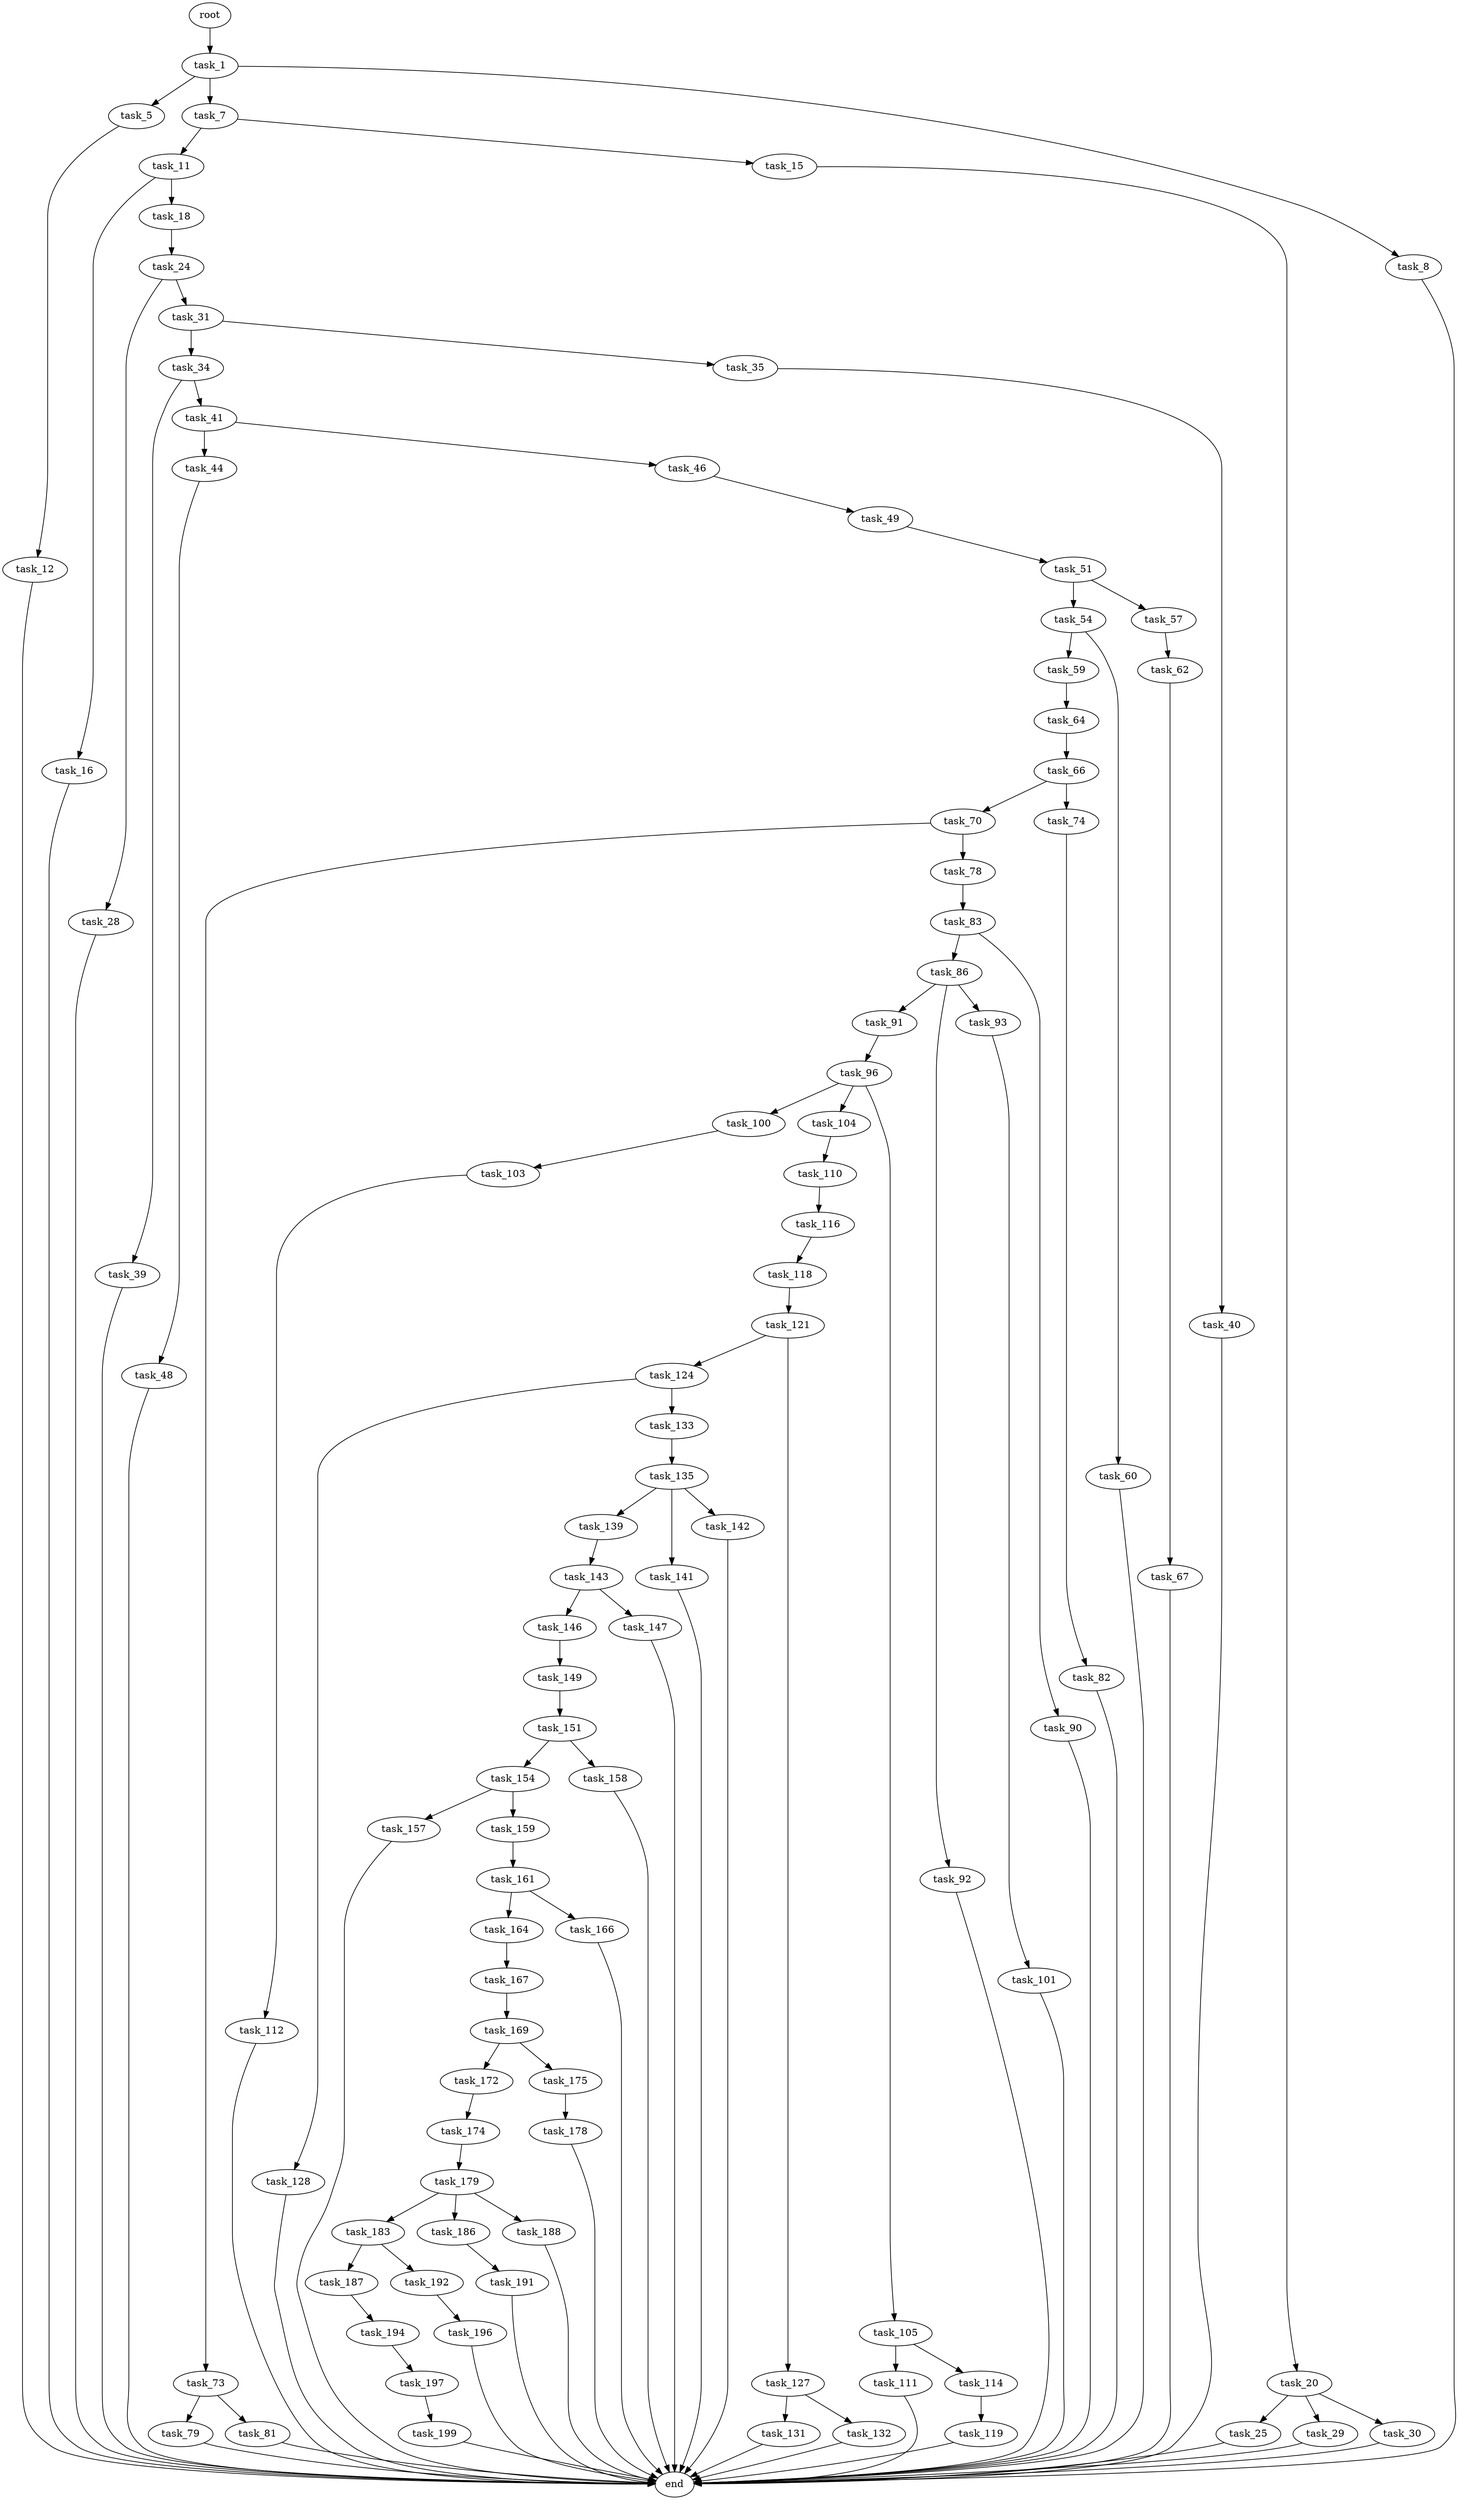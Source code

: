 digraph G {
  root [size="0.000000"];
  task_1 [size="231928233984.000000"];
  task_5 [size="13609847129.000000"];
  task_7 [size="231928233984.000000"];
  task_8 [size="100878726252.000000"];
  task_12 [size="28991029248.000000"];
  task_11 [size="8288116604.000000"];
  task_15 [size="267471655521.000000"];
  end [size="0.000000"];
  task_16 [size="28991029248.000000"];
  task_18 [size="8589934592.000000"];
  task_20 [size="153229796184.000000"];
  task_24 [size="66345227320.000000"];
  task_25 [size="68719476736.000000"];
  task_29 [size="42134815748.000000"];
  task_30 [size="25936611334.000000"];
  task_28 [size="1073741824000.000000"];
  task_31 [size="22704177694.000000"];
  task_34 [size="3526197941.000000"];
  task_35 [size="10409039899.000000"];
  task_39 [size="231928233984.000000"];
  task_41 [size="16114038796.000000"];
  task_40 [size="2941204499.000000"];
  task_44 [size="21419582132.000000"];
  task_46 [size="15947614554.000000"];
  task_48 [size="1073741824000.000000"];
  task_49 [size="1284270809.000000"];
  task_51 [size="410776522639.000000"];
  task_54 [size="782757789696.000000"];
  task_57 [size="1575615019.000000"];
  task_59 [size="782757789696.000000"];
  task_60 [size="4909408556.000000"];
  task_62 [size="92692003680.000000"];
  task_64 [size="28991029248.000000"];
  task_67 [size="306446511135.000000"];
  task_66 [size="6037930360.000000"];
  task_70 [size="777619269076.000000"];
  task_74 [size="355036825520.000000"];
  task_73 [size="782757789696.000000"];
  task_78 [size="344481149362.000000"];
  task_79 [size="1634577642.000000"];
  task_81 [size="195802655419.000000"];
  task_82 [size="2124263818.000000"];
  task_83 [size="20727130678.000000"];
  task_86 [size="231928233984.000000"];
  task_90 [size="549755813888.000000"];
  task_91 [size="134217728000.000000"];
  task_92 [size="22380306070.000000"];
  task_93 [size="367164409.000000"];
  task_96 [size="175725289933.000000"];
  task_101 [size="36397296942.000000"];
  task_100 [size="134217728000.000000"];
  task_104 [size="50102597520.000000"];
  task_105 [size="45159613412.000000"];
  task_103 [size="134217728000.000000"];
  task_112 [size="782757789696.000000"];
  task_110 [size="549755813888.000000"];
  task_111 [size="70408045620.000000"];
  task_114 [size="379681234851.000000"];
  task_116 [size="202083455892.000000"];
  task_119 [size="383841635510.000000"];
  task_118 [size="92712332522.000000"];
  task_121 [size="134217728000.000000"];
  task_124 [size="6980529399.000000"];
  task_127 [size="727071739.000000"];
  task_128 [size="948221006983.000000"];
  task_133 [size="5327011410.000000"];
  task_131 [size="31272282076.000000"];
  task_132 [size="9331851587.000000"];
  task_135 [size="12469700338.000000"];
  task_139 [size="3065885870.000000"];
  task_141 [size="231928233984.000000"];
  task_142 [size="343558129548.000000"];
  task_143 [size="549755813888.000000"];
  task_146 [size="34382860344.000000"];
  task_147 [size="782757789696.000000"];
  task_149 [size="9692036312.000000"];
  task_151 [size="20539444664.000000"];
  task_154 [size="286538708417.000000"];
  task_158 [size="140666949514.000000"];
  task_157 [size="5959876490.000000"];
  task_159 [size="6688484244.000000"];
  task_161 [size="782757789696.000000"];
  task_164 [size="231928233984.000000"];
  task_166 [size="422656032084.000000"];
  task_167 [size="322254154928.000000"];
  task_169 [size="873700548354.000000"];
  task_172 [size="782757789696.000000"];
  task_175 [size="2895216665.000000"];
  task_174 [size="134217728000.000000"];
  task_179 [size="4702099910.000000"];
  task_178 [size="368293445632.000000"];
  task_183 [size="368293445632.000000"];
  task_186 [size="1919082950.000000"];
  task_188 [size="46160972209.000000"];
  task_187 [size="368293445632.000000"];
  task_192 [size="231928233984.000000"];
  task_191 [size="3264658678.000000"];
  task_194 [size="3349355458.000000"];
  task_196 [size="33156483269.000000"];
  task_197 [size="10364612511.000000"];
  task_199 [size="1158108100796.000000"];

  root -> task_1 [size="1.000000"];
  task_1 -> task_5 [size="301989888.000000"];
  task_1 -> task_7 [size="301989888.000000"];
  task_1 -> task_8 [size="301989888.000000"];
  task_5 -> task_12 [size="411041792.000000"];
  task_7 -> task_11 [size="301989888.000000"];
  task_7 -> task_15 [size="301989888.000000"];
  task_8 -> end [size="1.000000"];
  task_12 -> end [size="1.000000"];
  task_11 -> task_16 [size="411041792.000000"];
  task_11 -> task_18 [size="411041792.000000"];
  task_15 -> task_20 [size="679477248.000000"];
  task_16 -> end [size="1.000000"];
  task_18 -> task_24 [size="33554432.000000"];
  task_20 -> task_25 [size="134217728.000000"];
  task_20 -> task_29 [size="134217728.000000"];
  task_20 -> task_30 [size="134217728.000000"];
  task_24 -> task_28 [size="75497472.000000"];
  task_24 -> task_31 [size="75497472.000000"];
  task_25 -> end [size="1.000000"];
  task_29 -> end [size="1.000000"];
  task_30 -> end [size="1.000000"];
  task_28 -> end [size="1.000000"];
  task_31 -> task_34 [size="33554432.000000"];
  task_31 -> task_35 [size="33554432.000000"];
  task_34 -> task_39 [size="75497472.000000"];
  task_34 -> task_41 [size="75497472.000000"];
  task_35 -> task_40 [size="301989888.000000"];
  task_39 -> end [size="1.000000"];
  task_41 -> task_44 [size="679477248.000000"];
  task_41 -> task_46 [size="679477248.000000"];
  task_40 -> end [size="1.000000"];
  task_44 -> task_48 [size="33554432.000000"];
  task_46 -> task_49 [size="536870912.000000"];
  task_48 -> end [size="1.000000"];
  task_49 -> task_51 [size="33554432.000000"];
  task_51 -> task_54 [size="679477248.000000"];
  task_51 -> task_57 [size="679477248.000000"];
  task_54 -> task_59 [size="679477248.000000"];
  task_54 -> task_60 [size="679477248.000000"];
  task_57 -> task_62 [size="33554432.000000"];
  task_59 -> task_64 [size="679477248.000000"];
  task_60 -> end [size="1.000000"];
  task_62 -> task_67 [size="134217728.000000"];
  task_64 -> task_66 [size="75497472.000000"];
  task_67 -> end [size="1.000000"];
  task_66 -> task_70 [size="411041792.000000"];
  task_66 -> task_74 [size="411041792.000000"];
  task_70 -> task_73 [size="536870912.000000"];
  task_70 -> task_78 [size="536870912.000000"];
  task_74 -> task_82 [size="536870912.000000"];
  task_73 -> task_79 [size="679477248.000000"];
  task_73 -> task_81 [size="679477248.000000"];
  task_78 -> task_83 [size="301989888.000000"];
  task_79 -> end [size="1.000000"];
  task_81 -> end [size="1.000000"];
  task_82 -> end [size="1.000000"];
  task_83 -> task_86 [size="411041792.000000"];
  task_83 -> task_90 [size="411041792.000000"];
  task_86 -> task_91 [size="301989888.000000"];
  task_86 -> task_92 [size="301989888.000000"];
  task_86 -> task_93 [size="301989888.000000"];
  task_90 -> end [size="1.000000"];
  task_91 -> task_96 [size="209715200.000000"];
  task_92 -> end [size="1.000000"];
  task_93 -> task_101 [size="33554432.000000"];
  task_96 -> task_100 [size="411041792.000000"];
  task_96 -> task_104 [size="411041792.000000"];
  task_96 -> task_105 [size="411041792.000000"];
  task_101 -> end [size="1.000000"];
  task_100 -> task_103 [size="209715200.000000"];
  task_104 -> task_110 [size="134217728.000000"];
  task_105 -> task_111 [size="838860800.000000"];
  task_105 -> task_114 [size="838860800.000000"];
  task_103 -> task_112 [size="209715200.000000"];
  task_112 -> end [size="1.000000"];
  task_110 -> task_116 [size="536870912.000000"];
  task_111 -> end [size="1.000000"];
  task_114 -> task_119 [size="301989888.000000"];
  task_116 -> task_118 [size="134217728.000000"];
  task_119 -> end [size="1.000000"];
  task_118 -> task_121 [size="209715200.000000"];
  task_121 -> task_124 [size="209715200.000000"];
  task_121 -> task_127 [size="209715200.000000"];
  task_124 -> task_128 [size="411041792.000000"];
  task_124 -> task_133 [size="411041792.000000"];
  task_127 -> task_131 [size="33554432.000000"];
  task_127 -> task_132 [size="33554432.000000"];
  task_128 -> end [size="1.000000"];
  task_133 -> task_135 [size="301989888.000000"];
  task_131 -> end [size="1.000000"];
  task_132 -> end [size="1.000000"];
  task_135 -> task_139 [size="536870912.000000"];
  task_135 -> task_141 [size="536870912.000000"];
  task_135 -> task_142 [size="536870912.000000"];
  task_139 -> task_143 [size="75497472.000000"];
  task_141 -> end [size="1.000000"];
  task_142 -> end [size="1.000000"];
  task_143 -> task_146 [size="536870912.000000"];
  task_143 -> task_147 [size="536870912.000000"];
  task_146 -> task_149 [size="33554432.000000"];
  task_147 -> end [size="1.000000"];
  task_149 -> task_151 [size="411041792.000000"];
  task_151 -> task_154 [size="536870912.000000"];
  task_151 -> task_158 [size="536870912.000000"];
  task_154 -> task_157 [size="209715200.000000"];
  task_154 -> task_159 [size="209715200.000000"];
  task_158 -> end [size="1.000000"];
  task_157 -> end [size="1.000000"];
  task_159 -> task_161 [size="134217728.000000"];
  task_161 -> task_164 [size="679477248.000000"];
  task_161 -> task_166 [size="679477248.000000"];
  task_164 -> task_167 [size="301989888.000000"];
  task_166 -> end [size="1.000000"];
  task_167 -> task_169 [size="838860800.000000"];
  task_169 -> task_172 [size="838860800.000000"];
  task_169 -> task_175 [size="838860800.000000"];
  task_172 -> task_174 [size="679477248.000000"];
  task_175 -> task_178 [size="209715200.000000"];
  task_174 -> task_179 [size="209715200.000000"];
  task_179 -> task_183 [size="134217728.000000"];
  task_179 -> task_186 [size="134217728.000000"];
  task_179 -> task_188 [size="134217728.000000"];
  task_178 -> end [size="1.000000"];
  task_183 -> task_187 [size="411041792.000000"];
  task_183 -> task_192 [size="411041792.000000"];
  task_186 -> task_191 [size="75497472.000000"];
  task_188 -> end [size="1.000000"];
  task_187 -> task_194 [size="411041792.000000"];
  task_192 -> task_196 [size="301989888.000000"];
  task_191 -> end [size="1.000000"];
  task_194 -> task_197 [size="75497472.000000"];
  task_196 -> end [size="1.000000"];
  task_197 -> task_199 [size="301989888.000000"];
  task_199 -> end [size="1.000000"];
}

